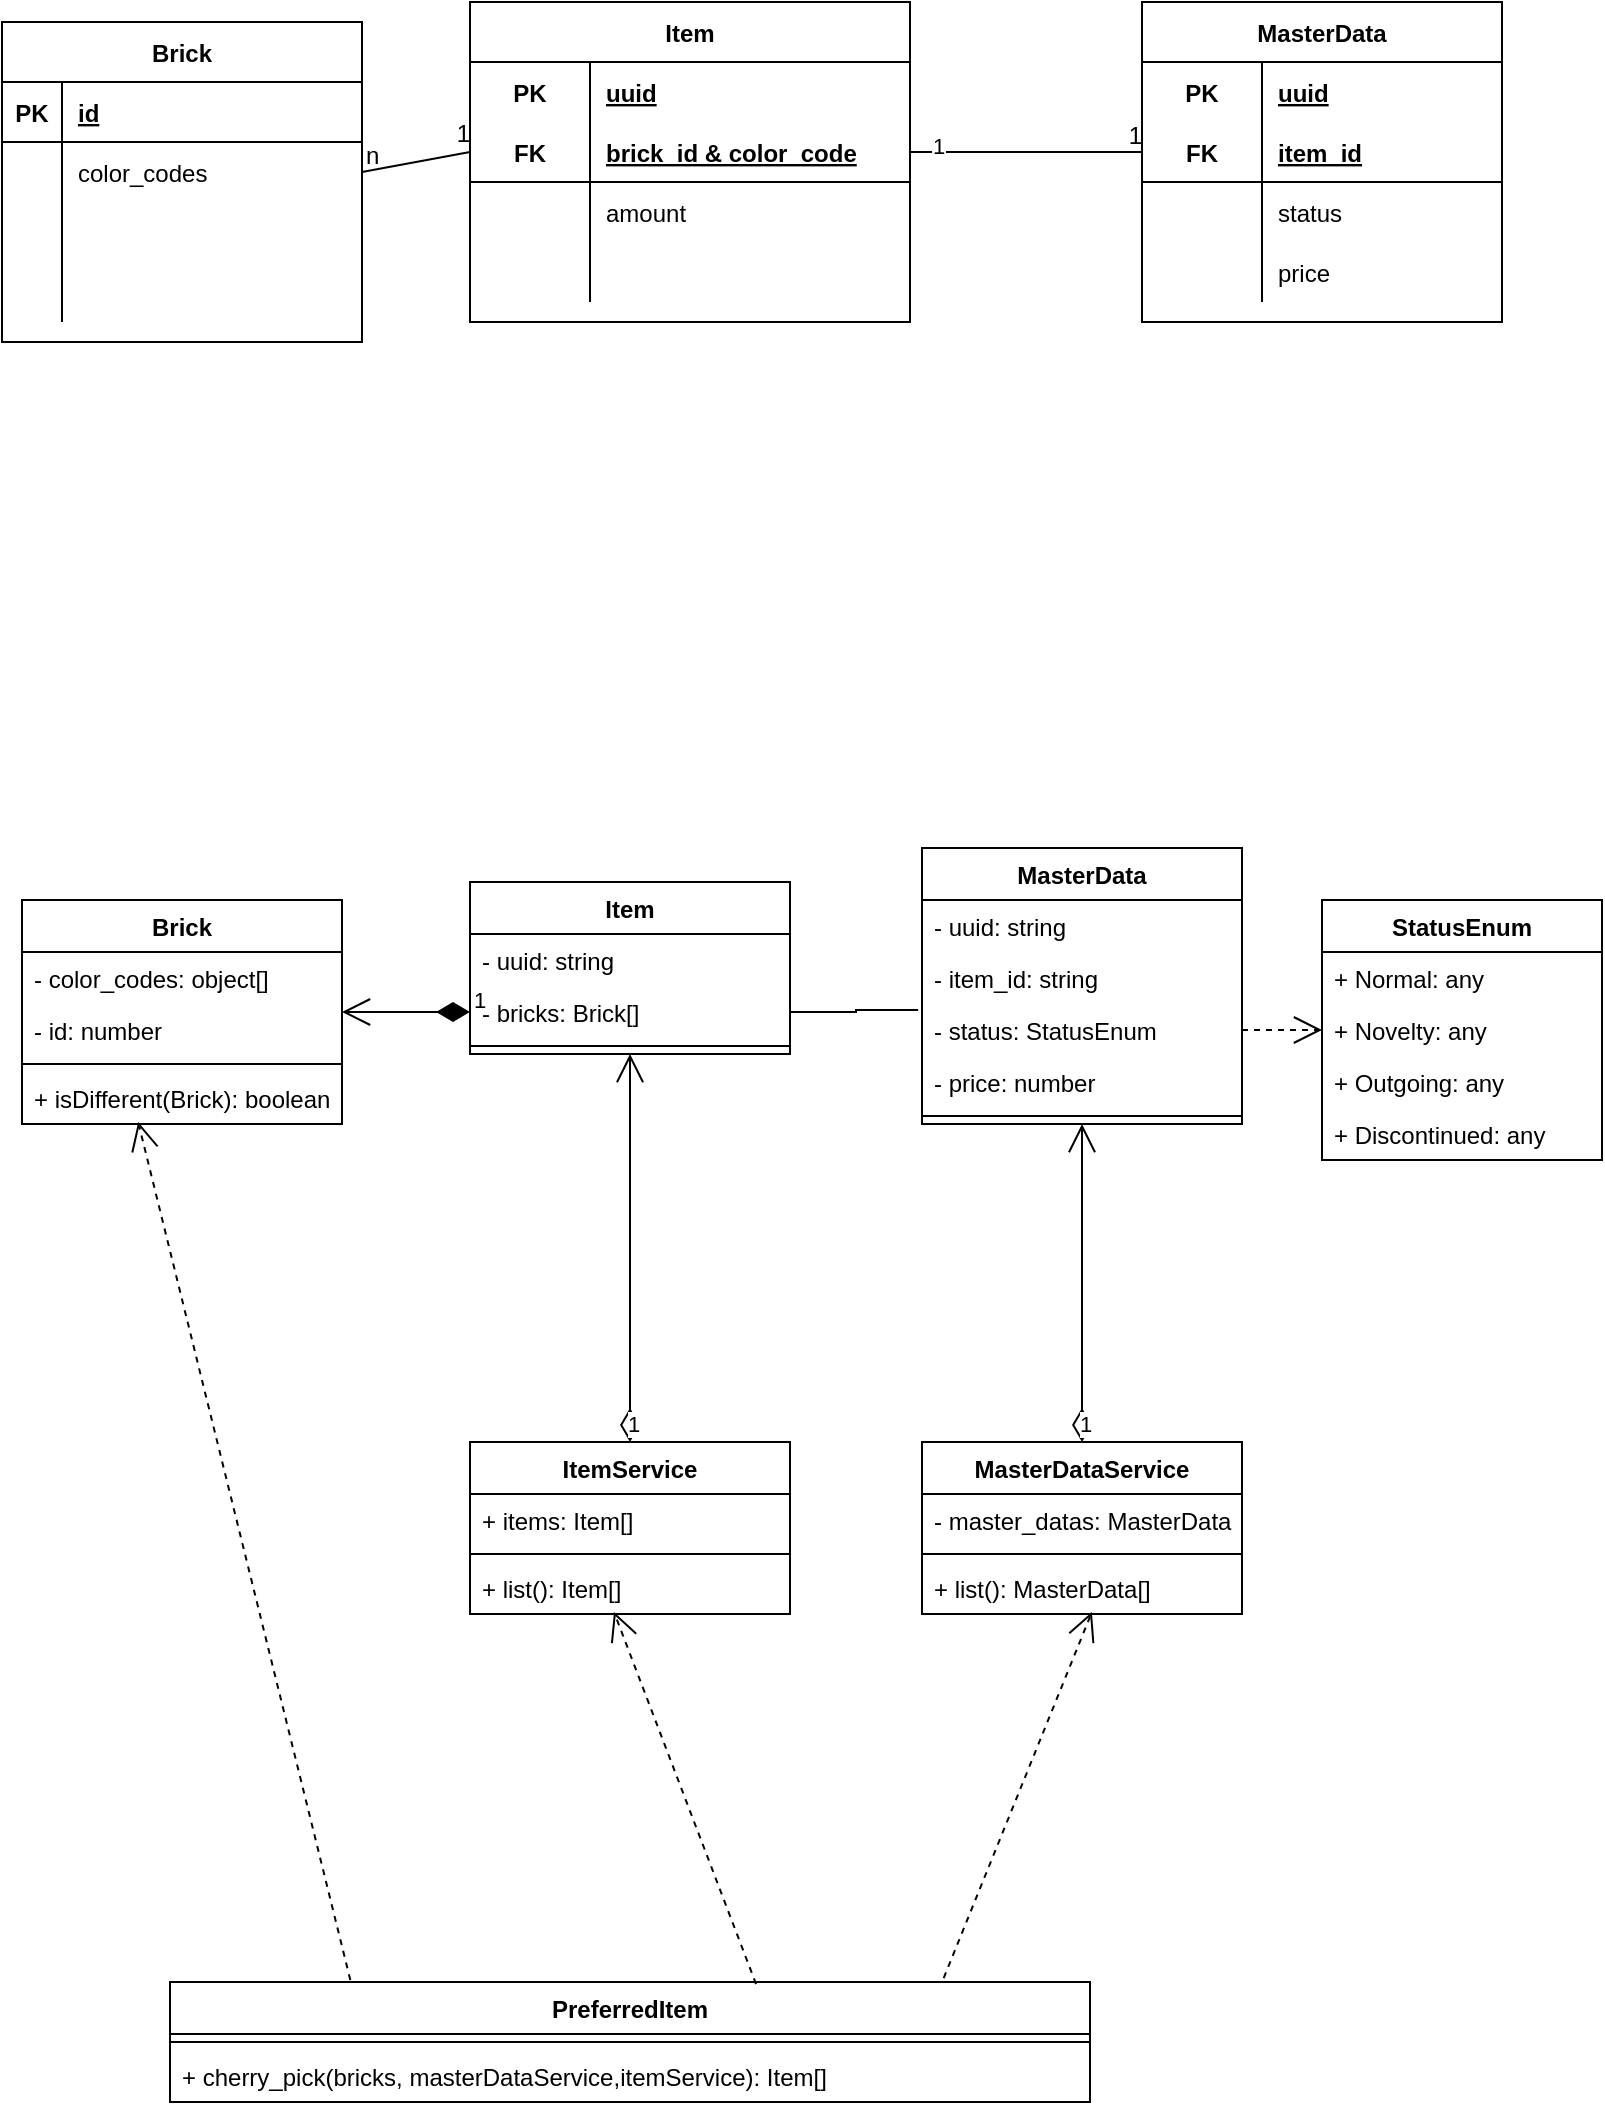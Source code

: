 <mxfile version="20.4.0" type="github">
  <diagram id="TG_m192k-zLf7f_p2Otu" name="Page-1">
    <mxGraphModel dx="1906" dy="2177" grid="1" gridSize="10" guides="1" tooltips="1" connect="1" arrows="1" fold="1" page="1" pageScale="1" pageWidth="827" pageHeight="1169" math="0" shadow="0">
      <root>
        <mxCell id="0" />
        <mxCell id="1" parent="0" />
        <mxCell id="j8t2cgysdkhIhgea7YBU-2" value="Brick" style="swimlane;fontStyle=1;align=center;verticalAlign=top;childLayout=stackLayout;horizontal=1;startSize=26;horizontalStack=0;resizeParent=1;resizeParentMax=0;resizeLast=0;collapsible=1;marginBottom=0;" vertex="1" parent="1">
          <mxGeometry x="30" y="69" width="160" height="112" as="geometry" />
        </mxCell>
        <mxCell id="j8t2cgysdkhIhgea7YBU-3" value="- color_codes: object[]" style="text;strokeColor=none;fillColor=none;align=left;verticalAlign=top;spacingLeft=4;spacingRight=4;overflow=hidden;rotatable=0;points=[[0,0.5],[1,0.5]];portConstraint=eastwest;" vertex="1" parent="j8t2cgysdkhIhgea7YBU-2">
          <mxGeometry y="26" width="160" height="26" as="geometry" />
        </mxCell>
        <mxCell id="j8t2cgysdkhIhgea7YBU-6" value="- id: number" style="text;strokeColor=none;fillColor=none;align=left;verticalAlign=top;spacingLeft=4;spacingRight=4;overflow=hidden;rotatable=0;points=[[0,0.5],[1,0.5]];portConstraint=eastwest;" vertex="1" parent="j8t2cgysdkhIhgea7YBU-2">
          <mxGeometry y="52" width="160" height="26" as="geometry" />
        </mxCell>
        <mxCell id="j8t2cgysdkhIhgea7YBU-4" value="" style="line;strokeWidth=1;fillColor=none;align=left;verticalAlign=middle;spacingTop=-1;spacingLeft=3;spacingRight=3;rotatable=0;labelPosition=right;points=[];portConstraint=eastwest;strokeColor=inherit;" vertex="1" parent="j8t2cgysdkhIhgea7YBU-2">
          <mxGeometry y="78" width="160" height="8" as="geometry" />
        </mxCell>
        <mxCell id="j8t2cgysdkhIhgea7YBU-5" value="+ isDifferent(Brick): boolean" style="text;strokeColor=none;fillColor=none;align=left;verticalAlign=top;spacingLeft=4;spacingRight=4;overflow=hidden;rotatable=0;points=[[0,0.5],[1,0.5]];portConstraint=eastwest;" vertex="1" parent="j8t2cgysdkhIhgea7YBU-2">
          <mxGeometry y="86" width="160" height="26" as="geometry" />
        </mxCell>
        <mxCell id="j8t2cgysdkhIhgea7YBU-7" value="Item" style="swimlane;fontStyle=1;align=center;verticalAlign=top;childLayout=stackLayout;horizontal=1;startSize=26;horizontalStack=0;resizeParent=1;resizeParentMax=0;resizeLast=0;collapsible=1;marginBottom=0;" vertex="1" parent="1">
          <mxGeometry x="254" y="60" width="160" height="86" as="geometry" />
        </mxCell>
        <mxCell id="j8t2cgysdkhIhgea7YBU-8" value="- uuid: string" style="text;strokeColor=none;fillColor=none;align=left;verticalAlign=top;spacingLeft=4;spacingRight=4;overflow=hidden;rotatable=0;points=[[0,0.5],[1,0.5]];portConstraint=eastwest;" vertex="1" parent="j8t2cgysdkhIhgea7YBU-7">
          <mxGeometry y="26" width="160" height="26" as="geometry" />
        </mxCell>
        <mxCell id="j8t2cgysdkhIhgea7YBU-11" value="- bricks: Brick[]" style="text;strokeColor=none;fillColor=none;align=left;verticalAlign=top;spacingLeft=4;spacingRight=4;overflow=hidden;rotatable=0;points=[[0,0.5],[1,0.5]];portConstraint=eastwest;" vertex="1" parent="j8t2cgysdkhIhgea7YBU-7">
          <mxGeometry y="52" width="160" height="26" as="geometry" />
        </mxCell>
        <mxCell id="j8t2cgysdkhIhgea7YBU-9" value="" style="line;strokeWidth=1;fillColor=none;align=left;verticalAlign=middle;spacingTop=-1;spacingLeft=3;spacingRight=3;rotatable=0;labelPosition=right;points=[];portConstraint=eastwest;strokeColor=inherit;" vertex="1" parent="j8t2cgysdkhIhgea7YBU-7">
          <mxGeometry y="78" width="160" height="8" as="geometry" />
        </mxCell>
        <mxCell id="j8t2cgysdkhIhgea7YBU-12" value="MasterData" style="swimlane;fontStyle=1;align=center;verticalAlign=top;childLayout=stackLayout;horizontal=1;startSize=26;horizontalStack=0;resizeParent=1;resizeParentMax=0;resizeLast=0;collapsible=1;marginBottom=0;" vertex="1" parent="1">
          <mxGeometry x="480" y="43" width="160" height="138" as="geometry" />
        </mxCell>
        <mxCell id="j8t2cgysdkhIhgea7YBU-13" value="- uuid: string" style="text;strokeColor=none;fillColor=none;align=left;verticalAlign=top;spacingLeft=4;spacingRight=4;overflow=hidden;rotatable=0;points=[[0,0.5],[1,0.5]];portConstraint=eastwest;" vertex="1" parent="j8t2cgysdkhIhgea7YBU-12">
          <mxGeometry y="26" width="160" height="26" as="geometry" />
        </mxCell>
        <mxCell id="j8t2cgysdkhIhgea7YBU-27" value="- item_id: string" style="text;strokeColor=none;fillColor=none;align=left;verticalAlign=top;spacingLeft=4;spacingRight=4;overflow=hidden;rotatable=0;points=[[0,0.5],[1,0.5]];portConstraint=eastwest;" vertex="1" parent="j8t2cgysdkhIhgea7YBU-12">
          <mxGeometry y="52" width="160" height="26" as="geometry" />
        </mxCell>
        <mxCell id="j8t2cgysdkhIhgea7YBU-17" value="- status: StatusEnum" style="text;strokeColor=none;fillColor=none;align=left;verticalAlign=top;spacingLeft=4;spacingRight=4;overflow=hidden;rotatable=0;points=[[0,0.5],[1,0.5]];portConstraint=eastwest;" vertex="1" parent="j8t2cgysdkhIhgea7YBU-12">
          <mxGeometry y="78" width="160" height="26" as="geometry" />
        </mxCell>
        <mxCell id="j8t2cgysdkhIhgea7YBU-16" value="- price: number" style="text;strokeColor=none;fillColor=none;align=left;verticalAlign=top;spacingLeft=4;spacingRight=4;overflow=hidden;rotatable=0;points=[[0,0.5],[1,0.5]];portConstraint=eastwest;" vertex="1" parent="j8t2cgysdkhIhgea7YBU-12">
          <mxGeometry y="104" width="160" height="26" as="geometry" />
        </mxCell>
        <mxCell id="j8t2cgysdkhIhgea7YBU-14" value="" style="line;strokeWidth=1;fillColor=none;align=left;verticalAlign=middle;spacingTop=-1;spacingLeft=3;spacingRight=3;rotatable=0;labelPosition=right;points=[];portConstraint=eastwest;strokeColor=inherit;" vertex="1" parent="j8t2cgysdkhIhgea7YBU-12">
          <mxGeometry y="130" width="160" height="8" as="geometry" />
        </mxCell>
        <mxCell id="j8t2cgysdkhIhgea7YBU-18" value="StatusEnum" style="swimlane;fontStyle=1;childLayout=stackLayout;horizontal=1;startSize=26;fillColor=none;horizontalStack=0;resizeParent=1;resizeParentMax=0;resizeLast=0;collapsible=1;marginBottom=0;" vertex="1" parent="1">
          <mxGeometry x="680" y="69" width="140" height="130" as="geometry" />
        </mxCell>
        <mxCell id="j8t2cgysdkhIhgea7YBU-19" value="+ Normal: any" style="text;strokeColor=none;fillColor=none;align=left;verticalAlign=top;spacingLeft=4;spacingRight=4;overflow=hidden;rotatable=0;points=[[0,0.5],[1,0.5]];portConstraint=eastwest;" vertex="1" parent="j8t2cgysdkhIhgea7YBU-18">
          <mxGeometry y="26" width="140" height="26" as="geometry" />
        </mxCell>
        <mxCell id="j8t2cgysdkhIhgea7YBU-20" value="+ Novelty: any" style="text;strokeColor=none;fillColor=none;align=left;verticalAlign=top;spacingLeft=4;spacingRight=4;overflow=hidden;rotatable=0;points=[[0,0.5],[1,0.5]];portConstraint=eastwest;" vertex="1" parent="j8t2cgysdkhIhgea7YBU-18">
          <mxGeometry y="52" width="140" height="26" as="geometry" />
        </mxCell>
        <mxCell id="j8t2cgysdkhIhgea7YBU-22" value="+ Outgoing: any" style="text;strokeColor=none;fillColor=none;align=left;verticalAlign=top;spacingLeft=4;spacingRight=4;overflow=hidden;rotatable=0;points=[[0,0.5],[1,0.5]];portConstraint=eastwest;" vertex="1" parent="j8t2cgysdkhIhgea7YBU-18">
          <mxGeometry y="78" width="140" height="26" as="geometry" />
        </mxCell>
        <mxCell id="j8t2cgysdkhIhgea7YBU-21" value="+ Discontinued: any" style="text;strokeColor=none;fillColor=none;align=left;verticalAlign=top;spacingLeft=4;spacingRight=4;overflow=hidden;rotatable=0;points=[[0,0.5],[1,0.5]];portConstraint=eastwest;" vertex="1" parent="j8t2cgysdkhIhgea7YBU-18">
          <mxGeometry y="104" width="140" height="26" as="geometry" />
        </mxCell>
        <mxCell id="j8t2cgysdkhIhgea7YBU-24" value="" style="endArrow=open;endSize=12;dashed=1;html=1;rounded=0;entryX=0;entryY=0.5;entryDx=0;entryDy=0;exitX=1;exitY=0.5;exitDx=0;exitDy=0;" edge="1" parent="1" source="j8t2cgysdkhIhgea7YBU-17" target="j8t2cgysdkhIhgea7YBU-20">
          <mxGeometry width="160" relative="1" as="geometry">
            <mxPoint x="330" y="360" as="sourcePoint" />
            <mxPoint x="490" y="360" as="targetPoint" />
          </mxGeometry>
        </mxCell>
        <mxCell id="j8t2cgysdkhIhgea7YBU-28" value="" style="endArrow=none;html=1;edgeStyle=orthogonalEdgeStyle;rounded=0;exitX=1;exitY=0.5;exitDx=0;exitDy=0;entryX=-0.012;entryY=0.115;entryDx=0;entryDy=0;entryPerimeter=0;" edge="1" parent="1" source="j8t2cgysdkhIhgea7YBU-11" target="j8t2cgysdkhIhgea7YBU-17">
          <mxGeometry relative="1" as="geometry">
            <mxPoint x="330" y="360" as="sourcePoint" />
            <mxPoint x="490" y="360" as="targetPoint" />
          </mxGeometry>
        </mxCell>
        <mxCell id="j8t2cgysdkhIhgea7YBU-31" value="PreferredItem" style="swimlane;fontStyle=1;align=center;verticalAlign=top;childLayout=stackLayout;horizontal=1;startSize=26;horizontalStack=0;resizeParent=1;resizeParentMax=0;resizeLast=0;collapsible=1;marginBottom=0;" vertex="1" parent="1">
          <mxGeometry x="104" y="610" width="460" height="60" as="geometry" />
        </mxCell>
        <mxCell id="j8t2cgysdkhIhgea7YBU-33" value="" style="line;strokeWidth=1;fillColor=none;align=left;verticalAlign=middle;spacingTop=-1;spacingLeft=3;spacingRight=3;rotatable=0;labelPosition=right;points=[];portConstraint=eastwest;strokeColor=inherit;" vertex="1" parent="j8t2cgysdkhIhgea7YBU-31">
          <mxGeometry y="26" width="460" height="8" as="geometry" />
        </mxCell>
        <mxCell id="j8t2cgysdkhIhgea7YBU-34" value="+ cherry_pick(bricks, masterDataService,itemService): Item[]" style="text;strokeColor=none;fillColor=none;align=left;verticalAlign=top;spacingLeft=4;spacingRight=4;overflow=hidden;rotatable=0;points=[[0,0.5],[1,0.5]];portConstraint=eastwest;" vertex="1" parent="j8t2cgysdkhIhgea7YBU-31">
          <mxGeometry y="34" width="460" height="26" as="geometry" />
        </mxCell>
        <mxCell id="j8t2cgysdkhIhgea7YBU-35" value="1" style="endArrow=open;html=1;endSize=12;startArrow=diamondThin;startSize=14;startFill=1;edgeStyle=orthogonalEdgeStyle;align=left;verticalAlign=bottom;rounded=0;" edge="1" parent="1" source="j8t2cgysdkhIhgea7YBU-11" target="j8t2cgysdkhIhgea7YBU-2">
          <mxGeometry x="-1" y="3" relative="1" as="geometry">
            <mxPoint x="760" y="614" as="sourcePoint" />
            <mxPoint x="920" y="604" as="targetPoint" />
          </mxGeometry>
        </mxCell>
        <mxCell id="j8t2cgysdkhIhgea7YBU-39" value="MasterDataService" style="swimlane;fontStyle=1;align=center;verticalAlign=top;childLayout=stackLayout;horizontal=1;startSize=26;horizontalStack=0;resizeParent=1;resizeParentMax=0;resizeLast=0;collapsible=1;marginBottom=0;" vertex="1" parent="1">
          <mxGeometry x="480" y="340" width="160" height="86" as="geometry" />
        </mxCell>
        <mxCell id="j8t2cgysdkhIhgea7YBU-40" value="- master_datas: MasterData[]" style="text;strokeColor=none;fillColor=none;align=left;verticalAlign=top;spacingLeft=4;spacingRight=4;overflow=hidden;rotatable=0;points=[[0,0.5],[1,0.5]];portConstraint=eastwest;" vertex="1" parent="j8t2cgysdkhIhgea7YBU-39">
          <mxGeometry y="26" width="160" height="26" as="geometry" />
        </mxCell>
        <mxCell id="j8t2cgysdkhIhgea7YBU-41" value="" style="line;strokeWidth=1;fillColor=none;align=left;verticalAlign=middle;spacingTop=-1;spacingLeft=3;spacingRight=3;rotatable=0;labelPosition=right;points=[];portConstraint=eastwest;strokeColor=inherit;" vertex="1" parent="j8t2cgysdkhIhgea7YBU-39">
          <mxGeometry y="52" width="160" height="8" as="geometry" />
        </mxCell>
        <mxCell id="j8t2cgysdkhIhgea7YBU-42" value="+ list(): MasterData[]" style="text;strokeColor=none;fillColor=none;align=left;verticalAlign=top;spacingLeft=4;spacingRight=4;overflow=hidden;rotatable=0;points=[[0,0.5],[1,0.5]];portConstraint=eastwest;" vertex="1" parent="j8t2cgysdkhIhgea7YBU-39">
          <mxGeometry y="60" width="160" height="26" as="geometry" />
        </mxCell>
        <mxCell id="j8t2cgysdkhIhgea7YBU-44" value="1" style="endArrow=open;html=1;endSize=12;startArrow=diamondThin;startSize=14;startFill=0;edgeStyle=orthogonalEdgeStyle;align=left;verticalAlign=bottom;rounded=0;exitX=0.5;exitY=0;exitDx=0;exitDy=0;entryX=0.5;entryY=1;entryDx=0;entryDy=0;" edge="1" parent="1" source="j8t2cgysdkhIhgea7YBU-39" target="j8t2cgysdkhIhgea7YBU-12">
          <mxGeometry x="-1" y="3" relative="1" as="geometry">
            <mxPoint x="330" y="380" as="sourcePoint" />
            <mxPoint x="490" y="380" as="targetPoint" />
          </mxGeometry>
        </mxCell>
        <mxCell id="j8t2cgysdkhIhgea7YBU-45" value="ItemService" style="swimlane;fontStyle=1;align=center;verticalAlign=top;childLayout=stackLayout;horizontal=1;startSize=26;horizontalStack=0;resizeParent=1;resizeParentMax=0;resizeLast=0;collapsible=1;marginBottom=0;" vertex="1" parent="1">
          <mxGeometry x="254" y="340" width="160" height="86" as="geometry" />
        </mxCell>
        <mxCell id="j8t2cgysdkhIhgea7YBU-46" value="+ items: Item[]" style="text;strokeColor=none;fillColor=none;align=left;verticalAlign=top;spacingLeft=4;spacingRight=4;overflow=hidden;rotatable=0;points=[[0,0.5],[1,0.5]];portConstraint=eastwest;" vertex="1" parent="j8t2cgysdkhIhgea7YBU-45">
          <mxGeometry y="26" width="160" height="26" as="geometry" />
        </mxCell>
        <mxCell id="j8t2cgysdkhIhgea7YBU-47" value="" style="line;strokeWidth=1;fillColor=none;align=left;verticalAlign=middle;spacingTop=-1;spacingLeft=3;spacingRight=3;rotatable=0;labelPosition=right;points=[];portConstraint=eastwest;strokeColor=inherit;" vertex="1" parent="j8t2cgysdkhIhgea7YBU-45">
          <mxGeometry y="52" width="160" height="8" as="geometry" />
        </mxCell>
        <mxCell id="j8t2cgysdkhIhgea7YBU-48" value="+ list(): Item[]" style="text;strokeColor=none;fillColor=none;align=left;verticalAlign=top;spacingLeft=4;spacingRight=4;overflow=hidden;rotatable=0;points=[[0,0.5],[1,0.5]];portConstraint=eastwest;" vertex="1" parent="j8t2cgysdkhIhgea7YBU-45">
          <mxGeometry y="60" width="160" height="26" as="geometry" />
        </mxCell>
        <mxCell id="j8t2cgysdkhIhgea7YBU-49" value="1" style="endArrow=open;html=1;endSize=12;startArrow=diamondThin;startSize=14;startFill=0;edgeStyle=orthogonalEdgeStyle;align=left;verticalAlign=bottom;rounded=0;exitX=0.5;exitY=0;exitDx=0;exitDy=0;entryX=0.5;entryY=1;entryDx=0;entryDy=0;" edge="1" parent="1" source="j8t2cgysdkhIhgea7YBU-45" target="j8t2cgysdkhIhgea7YBU-7">
          <mxGeometry x="-1" y="3" relative="1" as="geometry">
            <mxPoint x="330" y="380" as="sourcePoint" />
            <mxPoint x="490" y="380" as="targetPoint" />
          </mxGeometry>
        </mxCell>
        <mxCell id="j8t2cgysdkhIhgea7YBU-50" value="" style="endArrow=open;endSize=12;dashed=1;html=1;rounded=0;exitX=0.637;exitY=0.017;exitDx=0;exitDy=0;exitPerimeter=0;entryX=0.45;entryY=0.962;entryDx=0;entryDy=0;entryPerimeter=0;" edge="1" parent="1" source="j8t2cgysdkhIhgea7YBU-31" target="j8t2cgysdkhIhgea7YBU-48">
          <mxGeometry width="160" relative="1" as="geometry">
            <mxPoint x="330" y="380" as="sourcePoint" />
            <mxPoint x="490" y="380" as="targetPoint" />
          </mxGeometry>
        </mxCell>
        <mxCell id="j8t2cgysdkhIhgea7YBU-51" value="" style="endArrow=open;endSize=12;dashed=1;html=1;rounded=0;exitX=0.841;exitY=-0.033;exitDx=0;exitDy=0;exitPerimeter=0;entryX=0.531;entryY=0.962;entryDx=0;entryDy=0;entryPerimeter=0;" edge="1" parent="1" source="j8t2cgysdkhIhgea7YBU-31" target="j8t2cgysdkhIhgea7YBU-42">
          <mxGeometry width="160" relative="1" as="geometry">
            <mxPoint x="330" y="380" as="sourcePoint" />
            <mxPoint x="490" y="380" as="targetPoint" />
          </mxGeometry>
        </mxCell>
        <mxCell id="j8t2cgysdkhIhgea7YBU-52" value="" style="endArrow=open;endSize=12;dashed=1;html=1;rounded=0;exitX=0.196;exitY=-0.017;exitDx=0;exitDy=0;exitPerimeter=0;entryX=0.363;entryY=0.962;entryDx=0;entryDy=0;entryPerimeter=0;" edge="1" parent="1" source="j8t2cgysdkhIhgea7YBU-31" target="j8t2cgysdkhIhgea7YBU-5">
          <mxGeometry width="160" relative="1" as="geometry">
            <mxPoint x="330" y="380" as="sourcePoint" />
            <mxPoint x="490" y="380" as="targetPoint" />
          </mxGeometry>
        </mxCell>
        <mxCell id="j8t2cgysdkhIhgea7YBU-53" value="Brick" style="shape=table;startSize=30;container=1;collapsible=1;childLayout=tableLayout;fixedRows=1;rowLines=0;fontStyle=1;align=center;resizeLast=1;" vertex="1" parent="1">
          <mxGeometry x="20" y="-370" width="180" height="160" as="geometry" />
        </mxCell>
        <mxCell id="j8t2cgysdkhIhgea7YBU-54" value="" style="shape=tableRow;horizontal=0;startSize=0;swimlaneHead=0;swimlaneBody=0;fillColor=none;collapsible=0;dropTarget=0;points=[[0,0.5],[1,0.5]];portConstraint=eastwest;top=0;left=0;right=0;bottom=1;" vertex="1" parent="j8t2cgysdkhIhgea7YBU-53">
          <mxGeometry y="30" width="180" height="30" as="geometry" />
        </mxCell>
        <mxCell id="j8t2cgysdkhIhgea7YBU-55" value="PK" style="shape=partialRectangle;connectable=0;fillColor=none;top=0;left=0;bottom=0;right=0;fontStyle=1;overflow=hidden;" vertex="1" parent="j8t2cgysdkhIhgea7YBU-54">
          <mxGeometry width="30" height="30" as="geometry">
            <mxRectangle width="30" height="30" as="alternateBounds" />
          </mxGeometry>
        </mxCell>
        <mxCell id="j8t2cgysdkhIhgea7YBU-56" value="id" style="shape=partialRectangle;connectable=0;fillColor=none;top=0;left=0;bottom=0;right=0;align=left;spacingLeft=6;fontStyle=5;overflow=hidden;" vertex="1" parent="j8t2cgysdkhIhgea7YBU-54">
          <mxGeometry x="30" width="150" height="30" as="geometry">
            <mxRectangle width="150" height="30" as="alternateBounds" />
          </mxGeometry>
        </mxCell>
        <mxCell id="j8t2cgysdkhIhgea7YBU-57" value="" style="shape=tableRow;horizontal=0;startSize=0;swimlaneHead=0;swimlaneBody=0;fillColor=none;collapsible=0;dropTarget=0;points=[[0,0.5],[1,0.5]];portConstraint=eastwest;top=0;left=0;right=0;bottom=0;" vertex="1" parent="j8t2cgysdkhIhgea7YBU-53">
          <mxGeometry y="60" width="180" height="30" as="geometry" />
        </mxCell>
        <mxCell id="j8t2cgysdkhIhgea7YBU-58" value="" style="shape=partialRectangle;connectable=0;fillColor=none;top=0;left=0;bottom=0;right=0;editable=1;overflow=hidden;" vertex="1" parent="j8t2cgysdkhIhgea7YBU-57">
          <mxGeometry width="30" height="30" as="geometry">
            <mxRectangle width="30" height="30" as="alternateBounds" />
          </mxGeometry>
        </mxCell>
        <mxCell id="j8t2cgysdkhIhgea7YBU-59" value="color_codes" style="shape=partialRectangle;connectable=0;fillColor=none;top=0;left=0;bottom=0;right=0;align=left;spacingLeft=6;overflow=hidden;" vertex="1" parent="j8t2cgysdkhIhgea7YBU-57">
          <mxGeometry x="30" width="150" height="30" as="geometry">
            <mxRectangle width="150" height="30" as="alternateBounds" />
          </mxGeometry>
        </mxCell>
        <mxCell id="j8t2cgysdkhIhgea7YBU-60" value="" style="shape=tableRow;horizontal=0;startSize=0;swimlaneHead=0;swimlaneBody=0;fillColor=none;collapsible=0;dropTarget=0;points=[[0,0.5],[1,0.5]];portConstraint=eastwest;top=0;left=0;right=0;bottom=0;" vertex="1" parent="j8t2cgysdkhIhgea7YBU-53">
          <mxGeometry y="90" width="180" height="30" as="geometry" />
        </mxCell>
        <mxCell id="j8t2cgysdkhIhgea7YBU-61" value="" style="shape=partialRectangle;connectable=0;fillColor=none;top=0;left=0;bottom=0;right=0;editable=1;overflow=hidden;" vertex="1" parent="j8t2cgysdkhIhgea7YBU-60">
          <mxGeometry width="30" height="30" as="geometry">
            <mxRectangle width="30" height="30" as="alternateBounds" />
          </mxGeometry>
        </mxCell>
        <mxCell id="j8t2cgysdkhIhgea7YBU-62" value="" style="shape=partialRectangle;connectable=0;fillColor=none;top=0;left=0;bottom=0;right=0;align=left;spacingLeft=6;overflow=hidden;" vertex="1" parent="j8t2cgysdkhIhgea7YBU-60">
          <mxGeometry x="30" width="150" height="30" as="geometry">
            <mxRectangle width="150" height="30" as="alternateBounds" />
          </mxGeometry>
        </mxCell>
        <mxCell id="j8t2cgysdkhIhgea7YBU-63" value="" style="shape=tableRow;horizontal=0;startSize=0;swimlaneHead=0;swimlaneBody=0;fillColor=none;collapsible=0;dropTarget=0;points=[[0,0.5],[1,0.5]];portConstraint=eastwest;top=0;left=0;right=0;bottom=0;" vertex="1" parent="j8t2cgysdkhIhgea7YBU-53">
          <mxGeometry y="120" width="180" height="30" as="geometry" />
        </mxCell>
        <mxCell id="j8t2cgysdkhIhgea7YBU-64" value="" style="shape=partialRectangle;connectable=0;fillColor=none;top=0;left=0;bottom=0;right=0;editable=1;overflow=hidden;" vertex="1" parent="j8t2cgysdkhIhgea7YBU-63">
          <mxGeometry width="30" height="30" as="geometry">
            <mxRectangle width="30" height="30" as="alternateBounds" />
          </mxGeometry>
        </mxCell>
        <mxCell id="j8t2cgysdkhIhgea7YBU-65" value="" style="shape=partialRectangle;connectable=0;fillColor=none;top=0;left=0;bottom=0;right=0;align=left;spacingLeft=6;overflow=hidden;" vertex="1" parent="j8t2cgysdkhIhgea7YBU-63">
          <mxGeometry x="30" width="150" height="30" as="geometry">
            <mxRectangle width="150" height="30" as="alternateBounds" />
          </mxGeometry>
        </mxCell>
        <mxCell id="j8t2cgysdkhIhgea7YBU-92" value="Item" style="shape=table;startSize=30;container=1;collapsible=1;childLayout=tableLayout;fixedRows=1;rowLines=0;fontStyle=1;align=center;resizeLast=1;" vertex="1" parent="1">
          <mxGeometry x="254" y="-380" width="220" height="160" as="geometry" />
        </mxCell>
        <mxCell id="j8t2cgysdkhIhgea7YBU-93" value="" style="shape=tableRow;horizontal=0;startSize=0;swimlaneHead=0;swimlaneBody=0;fillColor=none;collapsible=0;dropTarget=0;points=[[0,0.5],[1,0.5]];portConstraint=eastwest;top=0;left=0;right=0;bottom=0;" vertex="1" parent="j8t2cgysdkhIhgea7YBU-92">
          <mxGeometry y="30" width="220" height="30" as="geometry" />
        </mxCell>
        <mxCell id="j8t2cgysdkhIhgea7YBU-94" value="PK" style="shape=partialRectangle;connectable=0;fillColor=none;top=0;left=0;bottom=0;right=0;fontStyle=1;overflow=hidden;" vertex="1" parent="j8t2cgysdkhIhgea7YBU-93">
          <mxGeometry width="60" height="30" as="geometry">
            <mxRectangle width="60" height="30" as="alternateBounds" />
          </mxGeometry>
        </mxCell>
        <mxCell id="j8t2cgysdkhIhgea7YBU-95" value="uuid" style="shape=partialRectangle;connectable=0;fillColor=none;top=0;left=0;bottom=0;right=0;align=left;spacingLeft=6;fontStyle=5;overflow=hidden;" vertex="1" parent="j8t2cgysdkhIhgea7YBU-93">
          <mxGeometry x="60" width="160" height="30" as="geometry">
            <mxRectangle width="160" height="30" as="alternateBounds" />
          </mxGeometry>
        </mxCell>
        <mxCell id="j8t2cgysdkhIhgea7YBU-96" value="" style="shape=tableRow;horizontal=0;startSize=0;swimlaneHead=0;swimlaneBody=0;fillColor=none;collapsible=0;dropTarget=0;points=[[0,0.5],[1,0.5]];portConstraint=eastwest;top=0;left=0;right=0;bottom=1;" vertex="1" parent="j8t2cgysdkhIhgea7YBU-92">
          <mxGeometry y="60" width="220" height="30" as="geometry" />
        </mxCell>
        <mxCell id="j8t2cgysdkhIhgea7YBU-97" value="FK" style="shape=partialRectangle;connectable=0;fillColor=none;top=0;left=0;bottom=0;right=0;fontStyle=1;overflow=hidden;" vertex="1" parent="j8t2cgysdkhIhgea7YBU-96">
          <mxGeometry width="60" height="30" as="geometry">
            <mxRectangle width="60" height="30" as="alternateBounds" />
          </mxGeometry>
        </mxCell>
        <mxCell id="j8t2cgysdkhIhgea7YBU-98" value="brick_id &amp; color_code" style="shape=partialRectangle;connectable=0;fillColor=none;top=0;left=0;bottom=0;right=0;align=left;spacingLeft=6;fontStyle=5;overflow=hidden;" vertex="1" parent="j8t2cgysdkhIhgea7YBU-96">
          <mxGeometry x="60" width="160" height="30" as="geometry">
            <mxRectangle width="160" height="30" as="alternateBounds" />
          </mxGeometry>
        </mxCell>
        <mxCell id="j8t2cgysdkhIhgea7YBU-99" value="" style="shape=tableRow;horizontal=0;startSize=0;swimlaneHead=0;swimlaneBody=0;fillColor=none;collapsible=0;dropTarget=0;points=[[0,0.5],[1,0.5]];portConstraint=eastwest;top=0;left=0;right=0;bottom=0;" vertex="1" parent="j8t2cgysdkhIhgea7YBU-92">
          <mxGeometry y="90" width="220" height="30" as="geometry" />
        </mxCell>
        <mxCell id="j8t2cgysdkhIhgea7YBU-100" value="" style="shape=partialRectangle;connectable=0;fillColor=none;top=0;left=0;bottom=0;right=0;editable=1;overflow=hidden;" vertex="1" parent="j8t2cgysdkhIhgea7YBU-99">
          <mxGeometry width="60" height="30" as="geometry">
            <mxRectangle width="60" height="30" as="alternateBounds" />
          </mxGeometry>
        </mxCell>
        <mxCell id="j8t2cgysdkhIhgea7YBU-101" value="amount" style="shape=partialRectangle;connectable=0;fillColor=none;top=0;left=0;bottom=0;right=0;align=left;spacingLeft=6;overflow=hidden;" vertex="1" parent="j8t2cgysdkhIhgea7YBU-99">
          <mxGeometry x="60" width="160" height="30" as="geometry">
            <mxRectangle width="160" height="30" as="alternateBounds" />
          </mxGeometry>
        </mxCell>
        <mxCell id="j8t2cgysdkhIhgea7YBU-102" value="" style="shape=tableRow;horizontal=0;startSize=0;swimlaneHead=0;swimlaneBody=0;fillColor=none;collapsible=0;dropTarget=0;points=[[0,0.5],[1,0.5]];portConstraint=eastwest;top=0;left=0;right=0;bottom=0;" vertex="1" parent="j8t2cgysdkhIhgea7YBU-92">
          <mxGeometry y="120" width="220" height="30" as="geometry" />
        </mxCell>
        <mxCell id="j8t2cgysdkhIhgea7YBU-103" value="" style="shape=partialRectangle;connectable=0;fillColor=none;top=0;left=0;bottom=0;right=0;editable=1;overflow=hidden;" vertex="1" parent="j8t2cgysdkhIhgea7YBU-102">
          <mxGeometry width="60" height="30" as="geometry">
            <mxRectangle width="60" height="30" as="alternateBounds" />
          </mxGeometry>
        </mxCell>
        <mxCell id="j8t2cgysdkhIhgea7YBU-104" value="" style="shape=partialRectangle;connectable=0;fillColor=none;top=0;left=0;bottom=0;right=0;align=left;spacingLeft=6;overflow=hidden;" vertex="1" parent="j8t2cgysdkhIhgea7YBU-102">
          <mxGeometry x="60" width="160" height="30" as="geometry">
            <mxRectangle width="160" height="30" as="alternateBounds" />
          </mxGeometry>
        </mxCell>
        <mxCell id="j8t2cgysdkhIhgea7YBU-105" value="" style="endArrow=none;html=1;rounded=0;entryX=0;entryY=0.5;entryDx=0;entryDy=0;exitX=1;exitY=0.5;exitDx=0;exitDy=0;" edge="1" parent="1" source="j8t2cgysdkhIhgea7YBU-57" target="j8t2cgysdkhIhgea7YBU-96">
          <mxGeometry relative="1" as="geometry">
            <mxPoint x="200" y="-160" as="sourcePoint" />
            <mxPoint x="360" y="-160" as="targetPoint" />
          </mxGeometry>
        </mxCell>
        <mxCell id="j8t2cgysdkhIhgea7YBU-106" value="n" style="resizable=0;html=1;align=left;verticalAlign=bottom;" connectable="0" vertex="1" parent="j8t2cgysdkhIhgea7YBU-105">
          <mxGeometry x="-1" relative="1" as="geometry" />
        </mxCell>
        <mxCell id="j8t2cgysdkhIhgea7YBU-107" value="1" style="resizable=0;html=1;align=right;verticalAlign=bottom;" connectable="0" vertex="1" parent="j8t2cgysdkhIhgea7YBU-105">
          <mxGeometry x="1" relative="1" as="geometry" />
        </mxCell>
        <mxCell id="j8t2cgysdkhIhgea7YBU-109" value="MasterData" style="shape=table;startSize=30;container=1;collapsible=1;childLayout=tableLayout;fixedRows=1;rowLines=0;fontStyle=1;align=center;resizeLast=1;" vertex="1" parent="1">
          <mxGeometry x="590" y="-380" width="180" height="160" as="geometry" />
        </mxCell>
        <mxCell id="j8t2cgysdkhIhgea7YBU-110" value="" style="shape=tableRow;horizontal=0;startSize=0;swimlaneHead=0;swimlaneBody=0;fillColor=none;collapsible=0;dropTarget=0;points=[[0,0.5],[1,0.5]];portConstraint=eastwest;top=0;left=0;right=0;bottom=0;" vertex="1" parent="j8t2cgysdkhIhgea7YBU-109">
          <mxGeometry y="30" width="180" height="30" as="geometry" />
        </mxCell>
        <mxCell id="j8t2cgysdkhIhgea7YBU-111" value="PK" style="shape=partialRectangle;connectable=0;fillColor=none;top=0;left=0;bottom=0;right=0;fontStyle=1;overflow=hidden;" vertex="1" parent="j8t2cgysdkhIhgea7YBU-110">
          <mxGeometry width="60" height="30" as="geometry">
            <mxRectangle width="60" height="30" as="alternateBounds" />
          </mxGeometry>
        </mxCell>
        <mxCell id="j8t2cgysdkhIhgea7YBU-112" value="uuid" style="shape=partialRectangle;connectable=0;fillColor=none;top=0;left=0;bottom=0;right=0;align=left;spacingLeft=6;fontStyle=5;overflow=hidden;" vertex="1" parent="j8t2cgysdkhIhgea7YBU-110">
          <mxGeometry x="60" width="120" height="30" as="geometry">
            <mxRectangle width="120" height="30" as="alternateBounds" />
          </mxGeometry>
        </mxCell>
        <mxCell id="j8t2cgysdkhIhgea7YBU-113" value="" style="shape=tableRow;horizontal=0;startSize=0;swimlaneHead=0;swimlaneBody=0;fillColor=none;collapsible=0;dropTarget=0;points=[[0,0.5],[1,0.5]];portConstraint=eastwest;top=0;left=0;right=0;bottom=1;" vertex="1" parent="j8t2cgysdkhIhgea7YBU-109">
          <mxGeometry y="60" width="180" height="30" as="geometry" />
        </mxCell>
        <mxCell id="j8t2cgysdkhIhgea7YBU-114" value="FK" style="shape=partialRectangle;connectable=0;fillColor=none;top=0;left=0;bottom=0;right=0;fontStyle=1;overflow=hidden;" vertex="1" parent="j8t2cgysdkhIhgea7YBU-113">
          <mxGeometry width="60" height="30" as="geometry">
            <mxRectangle width="60" height="30" as="alternateBounds" />
          </mxGeometry>
        </mxCell>
        <mxCell id="j8t2cgysdkhIhgea7YBU-115" value="item_id" style="shape=partialRectangle;connectable=0;fillColor=none;top=0;left=0;bottom=0;right=0;align=left;spacingLeft=6;fontStyle=5;overflow=hidden;" vertex="1" parent="j8t2cgysdkhIhgea7YBU-113">
          <mxGeometry x="60" width="120" height="30" as="geometry">
            <mxRectangle width="120" height="30" as="alternateBounds" />
          </mxGeometry>
        </mxCell>
        <mxCell id="j8t2cgysdkhIhgea7YBU-116" value="" style="shape=tableRow;horizontal=0;startSize=0;swimlaneHead=0;swimlaneBody=0;fillColor=none;collapsible=0;dropTarget=0;points=[[0,0.5],[1,0.5]];portConstraint=eastwest;top=0;left=0;right=0;bottom=0;" vertex="1" parent="j8t2cgysdkhIhgea7YBU-109">
          <mxGeometry y="90" width="180" height="30" as="geometry" />
        </mxCell>
        <mxCell id="j8t2cgysdkhIhgea7YBU-117" value="" style="shape=partialRectangle;connectable=0;fillColor=none;top=0;left=0;bottom=0;right=0;editable=1;overflow=hidden;" vertex="1" parent="j8t2cgysdkhIhgea7YBU-116">
          <mxGeometry width="60" height="30" as="geometry">
            <mxRectangle width="60" height="30" as="alternateBounds" />
          </mxGeometry>
        </mxCell>
        <mxCell id="j8t2cgysdkhIhgea7YBU-118" value="status" style="shape=partialRectangle;connectable=0;fillColor=none;top=0;left=0;bottom=0;right=0;align=left;spacingLeft=6;overflow=hidden;" vertex="1" parent="j8t2cgysdkhIhgea7YBU-116">
          <mxGeometry x="60" width="120" height="30" as="geometry">
            <mxRectangle width="120" height="30" as="alternateBounds" />
          </mxGeometry>
        </mxCell>
        <mxCell id="j8t2cgysdkhIhgea7YBU-119" value="" style="shape=tableRow;horizontal=0;startSize=0;swimlaneHead=0;swimlaneBody=0;fillColor=none;collapsible=0;dropTarget=0;points=[[0,0.5],[1,0.5]];portConstraint=eastwest;top=0;left=0;right=0;bottom=0;" vertex="1" parent="j8t2cgysdkhIhgea7YBU-109">
          <mxGeometry y="120" width="180" height="30" as="geometry" />
        </mxCell>
        <mxCell id="j8t2cgysdkhIhgea7YBU-120" value="" style="shape=partialRectangle;connectable=0;fillColor=none;top=0;left=0;bottom=0;right=0;editable=1;overflow=hidden;" vertex="1" parent="j8t2cgysdkhIhgea7YBU-119">
          <mxGeometry width="60" height="30" as="geometry">
            <mxRectangle width="60" height="30" as="alternateBounds" />
          </mxGeometry>
        </mxCell>
        <mxCell id="j8t2cgysdkhIhgea7YBU-121" value="price" style="shape=partialRectangle;connectable=0;fillColor=none;top=0;left=0;bottom=0;right=0;align=left;spacingLeft=6;overflow=hidden;" vertex="1" parent="j8t2cgysdkhIhgea7YBU-119">
          <mxGeometry x="60" width="120" height="30" as="geometry">
            <mxRectangle width="120" height="30" as="alternateBounds" />
          </mxGeometry>
        </mxCell>
        <mxCell id="j8t2cgysdkhIhgea7YBU-122" value="" style="endArrow=none;html=1;rounded=0;exitX=1;exitY=0.5;exitDx=0;exitDy=0;entryX=0;entryY=0.5;entryDx=0;entryDy=0;" edge="1" parent="1" source="j8t2cgysdkhIhgea7YBU-96" target="j8t2cgysdkhIhgea7YBU-113">
          <mxGeometry relative="1" as="geometry">
            <mxPoint x="330" as="sourcePoint" />
            <mxPoint x="490" as="targetPoint" />
          </mxGeometry>
        </mxCell>
        <mxCell id="j8t2cgysdkhIhgea7YBU-123" value="1" style="resizable=0;html=1;align=right;verticalAlign=bottom;" connectable="0" vertex="1" parent="j8t2cgysdkhIhgea7YBU-122">
          <mxGeometry x="1" relative="1" as="geometry" />
        </mxCell>
        <mxCell id="j8t2cgysdkhIhgea7YBU-124" value="1" style="edgeLabel;html=1;align=center;verticalAlign=middle;resizable=0;points=[];" vertex="1" connectable="0" parent="j8t2cgysdkhIhgea7YBU-122">
          <mxGeometry x="-0.759" y="3" relative="1" as="geometry">
            <mxPoint as="offset" />
          </mxGeometry>
        </mxCell>
      </root>
    </mxGraphModel>
  </diagram>
</mxfile>
